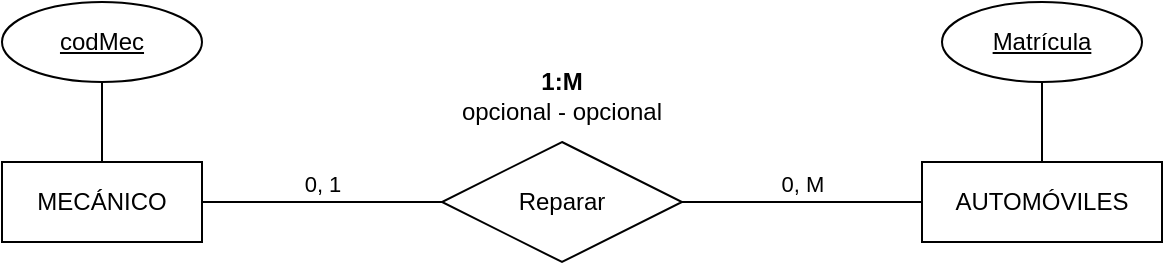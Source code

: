<mxfile version="24.7.17">
  <diagram name="Página-1" id="10dzTeYZJub4_nzOtUYR">
    <mxGraphModel dx="988" dy="573" grid="1" gridSize="10" guides="1" tooltips="1" connect="1" arrows="1" fold="1" page="1" pageScale="1" pageWidth="827" pageHeight="1169" math="0" shadow="0">
      <root>
        <mxCell id="0" />
        <mxCell id="1" parent="0" />
        <mxCell id="WcHBsIn_f9GPRl-bSXec-1" value="MECÁNICO" style="whiteSpace=wrap;html=1;align=center;" parent="1" vertex="1">
          <mxGeometry x="40" y="120" width="100" height="40" as="geometry" />
        </mxCell>
        <mxCell id="WcHBsIn_f9GPRl-bSXec-2" value="Reparar" style="shape=rhombus;perimeter=rhombusPerimeter;whiteSpace=wrap;html=1;align=center;" parent="1" vertex="1">
          <mxGeometry x="260" y="110" width="120" height="60" as="geometry" />
        </mxCell>
        <mxCell id="WcHBsIn_f9GPRl-bSXec-3" value="AUTOMÓVILES" style="whiteSpace=wrap;html=1;align=center;" parent="1" vertex="1">
          <mxGeometry x="500" y="120" width="120" height="40" as="geometry" />
        </mxCell>
        <mxCell id="WcHBsIn_f9GPRl-bSXec-4" value="0, 1" style="endArrow=none;html=1;rounded=0;exitX=1;exitY=0.5;exitDx=0;exitDy=0;entryX=0;entryY=0.5;entryDx=0;entryDy=0;edgeStyle=orthogonalEdgeStyle;verticalAlign=bottom;" parent="1" source="WcHBsIn_f9GPRl-bSXec-1" target="WcHBsIn_f9GPRl-bSXec-2" edge="1">
          <mxGeometry relative="1" as="geometry">
            <mxPoint x="260" y="160" as="sourcePoint" />
            <mxPoint x="514" y="410" as="targetPoint" />
          </mxGeometry>
        </mxCell>
        <mxCell id="WcHBsIn_f9GPRl-bSXec-5" value="0, M" style="endArrow=none;html=1;rounded=0;exitX=1;exitY=0.5;exitDx=0;exitDy=0;entryX=0;entryY=0.5;entryDx=0;entryDy=0;edgeStyle=orthogonalEdgeStyle;verticalAlign=bottom;" parent="1" source="WcHBsIn_f9GPRl-bSXec-2" target="WcHBsIn_f9GPRl-bSXec-3" edge="1">
          <mxGeometry relative="1" as="geometry">
            <mxPoint x="260" y="160" as="sourcePoint" />
            <mxPoint x="514" y="410" as="targetPoint" />
          </mxGeometry>
        </mxCell>
        <mxCell id="WcHBsIn_f9GPRl-bSXec-8" value="&lt;b&gt;1:M&lt;/b&gt;" style="text;html=1;align=center;verticalAlign=middle;whiteSpace=wrap;rounded=0;" parent="1" vertex="1">
          <mxGeometry x="290" y="65" width="60" height="30" as="geometry" />
        </mxCell>
        <mxCell id="WcHBsIn_f9GPRl-bSXec-9" value="&lt;u&gt;codMec&lt;/u&gt;" style="ellipse;whiteSpace=wrap;html=1;align=center;" parent="1" vertex="1">
          <mxGeometry x="40" y="40" width="100" height="40" as="geometry" />
        </mxCell>
        <mxCell id="WcHBsIn_f9GPRl-bSXec-10" value="&lt;u&gt;Matrícula&lt;/u&gt;" style="ellipse;whiteSpace=wrap;html=1;align=center;" parent="1" vertex="1">
          <mxGeometry x="510" y="40" width="100" height="40" as="geometry" />
        </mxCell>
        <mxCell id="WcHBsIn_f9GPRl-bSXec-12" value="" style="endArrow=none;html=1;rounded=0;exitX=0.5;exitY=1;exitDx=0;exitDy=0;entryX=0.5;entryY=0;entryDx=0;entryDy=0;edgeStyle=orthogonalEdgeStyle;verticalAlign=bottom;" parent="1" source="WcHBsIn_f9GPRl-bSXec-9" target="WcHBsIn_f9GPRl-bSXec-1" edge="1">
          <mxGeometry relative="1" as="geometry">
            <mxPoint x="180" y="40" as="sourcePoint" />
            <mxPoint x="434" y="290" as="targetPoint" />
          </mxGeometry>
        </mxCell>
        <mxCell id="WcHBsIn_f9GPRl-bSXec-13" value="" style="endArrow=none;html=1;rounded=0;exitX=0.5;exitY=1;exitDx=0;exitDy=0;entryX=0.5;entryY=0;entryDx=0;entryDy=0;edgeStyle=orthogonalEdgeStyle;verticalAlign=bottom;" parent="1" source="WcHBsIn_f9GPRl-bSXec-10" target="WcHBsIn_f9GPRl-bSXec-3" edge="1">
          <mxGeometry relative="1" as="geometry">
            <mxPoint x="100" y="90" as="sourcePoint" />
            <mxPoint x="100" y="130" as="targetPoint" />
          </mxGeometry>
        </mxCell>
        <mxCell id="WcHBsIn_f9GPRl-bSXec-14" value="opcional - opcional" style="text;html=1;align=center;verticalAlign=middle;whiteSpace=wrap;rounded=0;" parent="1" vertex="1">
          <mxGeometry x="255" y="80" width="130" height="30" as="geometry" />
        </mxCell>
      </root>
    </mxGraphModel>
  </diagram>
</mxfile>
